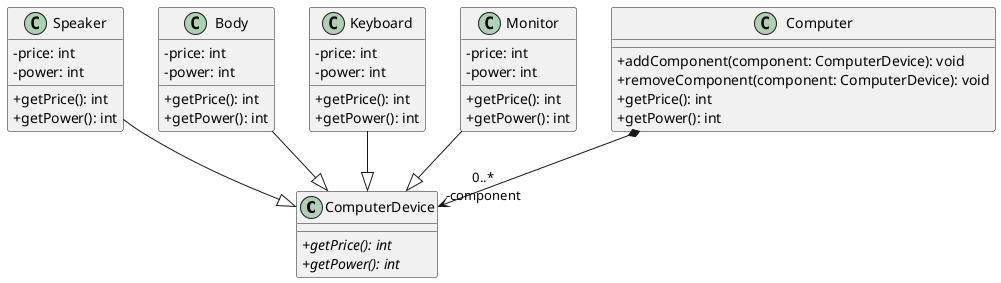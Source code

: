 @startuml classDiagram
skinparam ClassAttributeIconSize 0
class ComputerDevice{
  {abstract} +getPrice(): int
  {abstract} +getPower(): int
}

class Speaker{
  -price: int
  -power: int
  +getPrice(): int
  +getPower(): int
}
Speaker --|> ComputerDevice

class Body{
  -price: int
  -power: int
  +getPrice(): int
  +getPower(): int
}
Body --|> ComputerDevice

class Keyboard{
  -price: int
  -power: int
  +getPrice(): int
  +getPower(): int
}
Keyboard --|> ComputerDevice

class Monitor{
  -price: int
  -power: int
  +getPrice(): int
  +getPower(): int
}
Monitor --|> ComputerDevice

class Computer{
  +addComponent(component: ComputerDevice): void
  +removeComponent(component: ComputerDevice): void
  +getPrice(): int
  +getPower(): int
}
Computer *-->"0..*\n-component" ComputerDevice
@enduml
